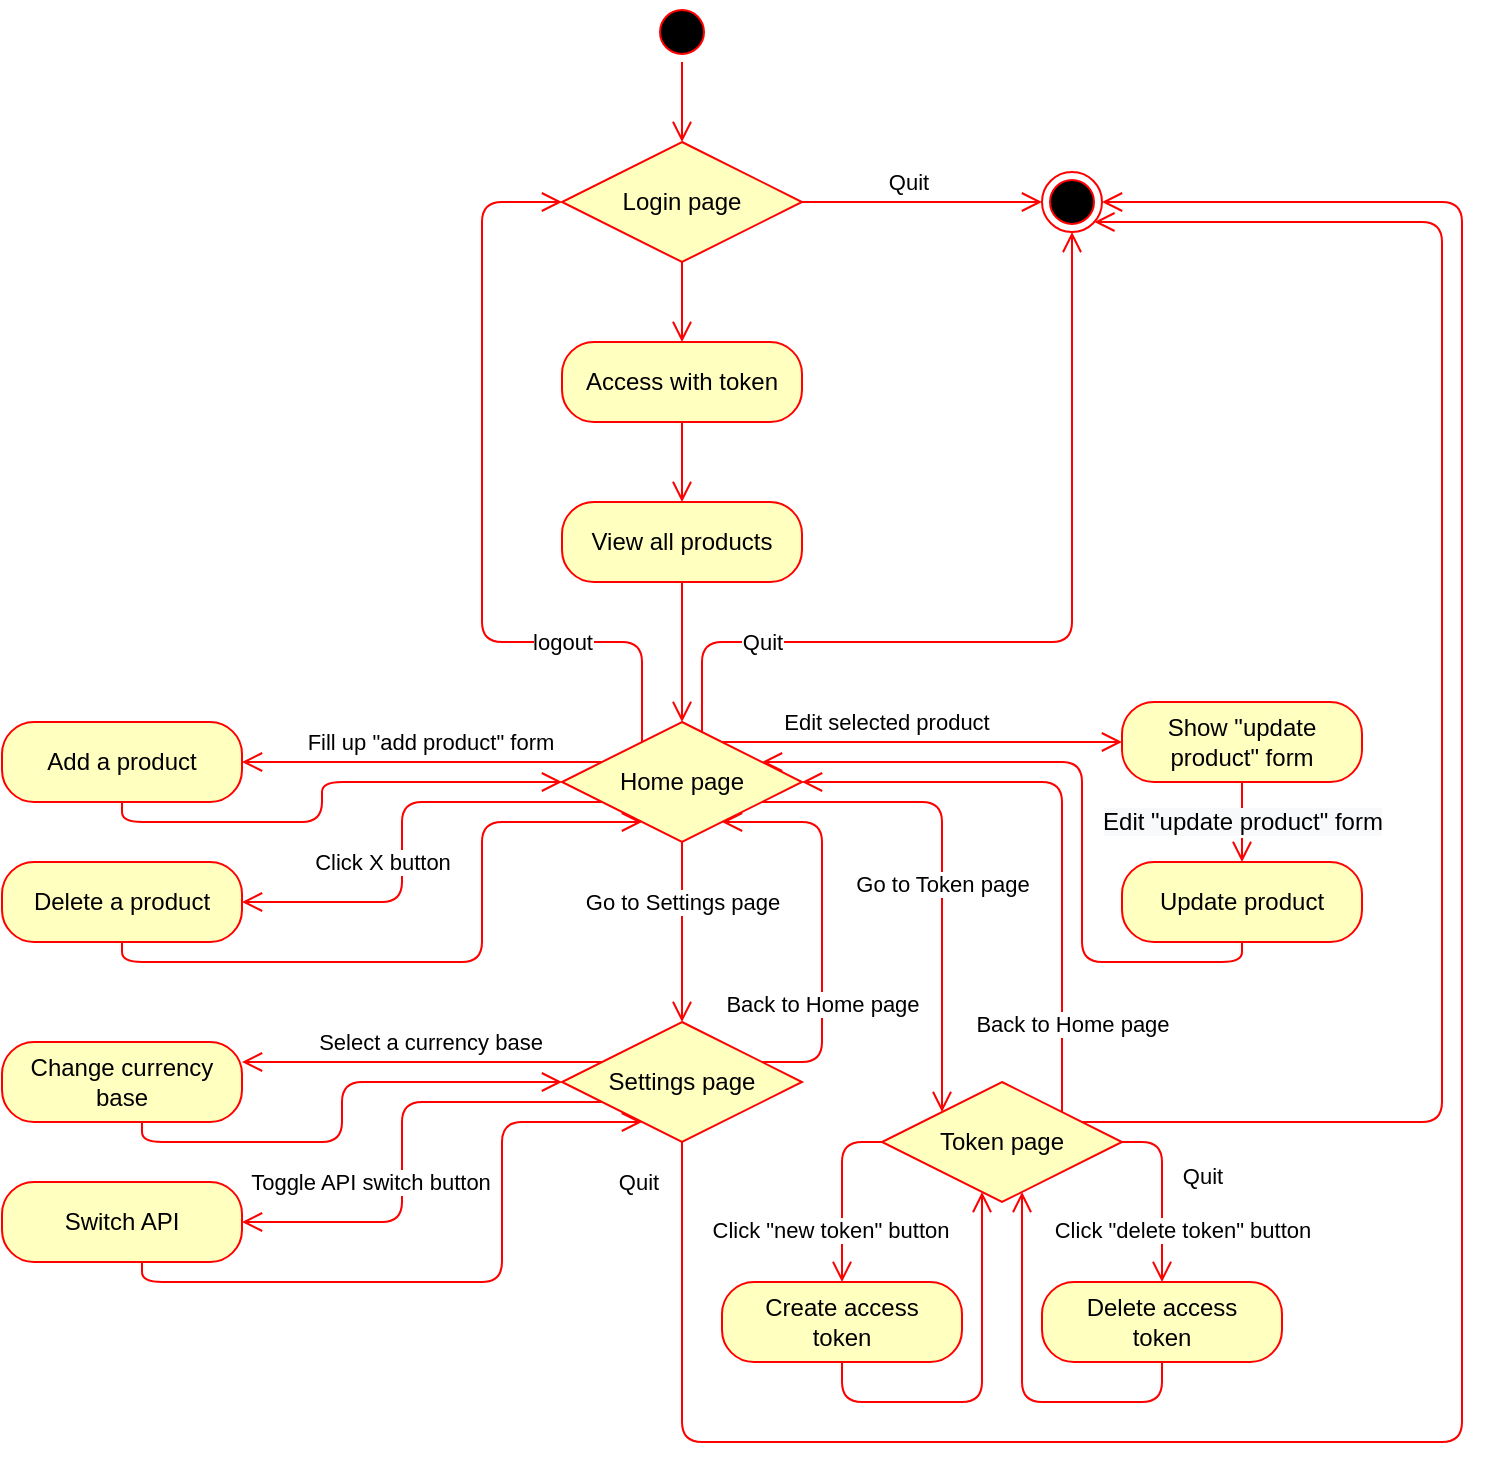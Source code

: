<mxfile>
    <diagram id="Xn6DK4Q6LZYtM56BrWC5" name="第 1 页">
        <mxGraphModel dx="618" dy="535" grid="1" gridSize="10" guides="1" tooltips="1" connect="1" arrows="1" fold="1" page="1" pageScale="1" pageWidth="827" pageHeight="1169" math="0" shadow="0">
            <root>
                <mxCell id="0"/>
                <mxCell id="1" parent="0"/>
                <mxCell id="2" value="" style="ellipse;html=1;shape=startState;fillColor=#000000;strokeColor=#ff0000;" parent="1" vertex="1">
                    <mxGeometry x="325" width="30" height="30" as="geometry"/>
                </mxCell>
                <mxCell id="3" value="" style="edgeStyle=orthogonalEdgeStyle;html=1;verticalAlign=bottom;endArrow=open;endSize=8;strokeColor=#ff0000;" parent="1" source="2" target="37" edge="1">
                    <mxGeometry relative="1" as="geometry">
                        <mxPoint x="335" y="130" as="targetPoint"/>
                    </mxGeometry>
                </mxCell>
                <mxCell id="4" value="Access with token" style="rounded=1;whiteSpace=wrap;html=1;arcSize=40;fontColor=#000000;fillColor=#ffffc0;strokeColor=#ff0000;spacingTop=2;spacingBottom=2;spacingLeft=8;spacingRight=8;" parent="1" vertex="1">
                    <mxGeometry x="280" y="170" width="120" height="40" as="geometry"/>
                </mxCell>
                <mxCell id="5" value="" style="edgeStyle=orthogonalEdgeStyle;html=1;verticalAlign=bottom;endArrow=open;endSize=8;strokeColor=#ff0000;" parent="1" source="4" target="13" edge="1">
                    <mxGeometry relative="1" as="geometry">
                        <mxPoint x="335.1" y="240.033" as="targetPoint"/>
                    </mxGeometry>
                </mxCell>
                <mxCell id="6" value="" style="ellipse;html=1;shape=endState;fillColor=#000000;strokeColor=#ff0000;" parent="1" vertex="1">
                    <mxGeometry x="520" y="85" width="30" height="30" as="geometry"/>
                </mxCell>
                <mxCell id="8" value="" style="edgeStyle=orthogonalEdgeStyle;html=1;verticalAlign=bottom;endArrow=open;endSize=8;strokeColor=#ff0000;exitX=1;exitY=0.5;exitDx=0;exitDy=0;" parent="1" source="37" target="6" edge="1">
                    <mxGeometry relative="1" as="geometry">
                        <mxPoint x="345" y="260" as="targetPoint"/>
                        <mxPoint x="345" y="170" as="sourcePoint"/>
                    </mxGeometry>
                </mxCell>
                <mxCell id="9" value="Quit" style="edgeLabel;html=1;align=center;verticalAlign=middle;resizable=0;points=[];" parent="8" vertex="1" connectable="0">
                    <mxGeometry x="-0.283" y="-2" relative="1" as="geometry">
                        <mxPoint x="10" y="-12" as="offset"/>
                    </mxGeometry>
                </mxCell>
                <mxCell id="13" value="View all products" style="rounded=1;whiteSpace=wrap;html=1;arcSize=40;fontColor=#000000;fillColor=#ffffc0;strokeColor=#ff0000;spacingTop=2;spacingBottom=2;spacingLeft=8;spacingRight=8;" parent="1" vertex="1">
                    <mxGeometry x="280" y="250" width="120" height="40" as="geometry"/>
                </mxCell>
                <mxCell id="14" value="" style="edgeStyle=orthogonalEdgeStyle;html=1;verticalAlign=bottom;endArrow=open;endSize=8;strokeColor=#ff0000;" parent="1" source="13" target="15" edge="1">
                    <mxGeometry relative="1" as="geometry">
                        <mxPoint x="130" y="340" as="targetPoint"/>
                    </mxGeometry>
                </mxCell>
                <mxCell id="15" value="Home page" style="rhombus;whiteSpace=wrap;html=1;fillColor=#ffffc0;strokeColor=#ff0000;spacingTop=2;spacingBottom=2;spacingLeft=8;spacingRight=8;" parent="1" vertex="1">
                    <mxGeometry x="280" y="360" width="120" height="60" as="geometry"/>
                </mxCell>
                <mxCell id="18" value="" style="edgeStyle=orthogonalEdgeStyle;html=1;verticalAlign=bottom;endArrow=open;endSize=8;strokeColor=#ff0000;" parent="1" source="15" target="6" edge="1">
                    <mxGeometry relative="1" as="geometry">
                        <mxPoint x="530" y="150" as="targetPoint"/>
                        <mxPoint x="410" y="150" as="sourcePoint"/>
                        <Array as="points">
                            <mxPoint x="350" y="320"/>
                            <mxPoint x="535" y="320"/>
                        </Array>
                    </mxGeometry>
                </mxCell>
                <mxCell id="19" value="Quit" style="edgeLabel;html=1;align=center;verticalAlign=middle;resizable=0;points=[];" parent="18" vertex="1" connectable="0">
                    <mxGeometry x="-0.283" y="-2" relative="1" as="geometry">
                        <mxPoint x="-81" y="-2" as="offset"/>
                    </mxGeometry>
                </mxCell>
                <mxCell id="20" value="Add a product" style="rounded=1;whiteSpace=wrap;html=1;arcSize=40;fontColor=#000000;fillColor=#ffffc0;strokeColor=#ff0000;spacingTop=2;spacingBottom=2;spacingLeft=8;spacingRight=8;" parent="1" vertex="1">
                    <mxGeometry y="360" width="120" height="40" as="geometry"/>
                </mxCell>
                <mxCell id="22" value="" style="edgeStyle=orthogonalEdgeStyle;html=1;verticalAlign=bottom;endArrow=open;endSize=8;strokeColor=#ff0000;startArrow=none;startFill=0;" parent="1" source="15" target="20" edge="1">
                    <mxGeometry relative="1" as="geometry">
                        <mxPoint x="530" y="150" as="targetPoint"/>
                        <mxPoint x="410" y="150" as="sourcePoint"/>
                        <Array as="points">
                            <mxPoint x="250" y="380"/>
                            <mxPoint x="250" y="380"/>
                        </Array>
                    </mxGeometry>
                </mxCell>
                <mxCell id="30" value="Fill up &quot;add product&quot; form" style="edgeLabel;html=1;align=center;verticalAlign=middle;resizable=0;points=[];" parent="22" vertex="1" connectable="0">
                    <mxGeometry x="-0.294" y="2" relative="1" as="geometry">
                        <mxPoint x="-23" y="-12" as="offset"/>
                    </mxGeometry>
                </mxCell>
                <mxCell id="24" value="Show &quot;update product&quot; form" style="rounded=1;whiteSpace=wrap;html=1;arcSize=40;fontColor=#000000;fillColor=#ffffc0;strokeColor=#ff0000;spacingTop=2;spacingBottom=2;spacingLeft=8;spacingRight=8;" parent="1" vertex="1">
                    <mxGeometry x="560" y="350" width="120" height="40" as="geometry"/>
                </mxCell>
                <mxCell id="25" value="" style="edgeStyle=orthogonalEdgeStyle;html=1;verticalAlign=bottom;endArrow=open;endSize=8;strokeColor=#ff0000;" parent="1" source="15" target="24" edge="1">
                    <mxGeometry relative="1" as="geometry">
                        <mxPoint x="530" y="150" as="targetPoint"/>
                        <mxPoint x="410" y="150" as="sourcePoint"/>
                        <Array as="points">
                            <mxPoint x="450" y="370"/>
                            <mxPoint x="450" y="370"/>
                        </Array>
                    </mxGeometry>
                </mxCell>
                <mxCell id="26" value="Edit selected product" style="edgeLabel;html=1;align=center;verticalAlign=middle;resizable=0;points=[];" parent="25" vertex="1" connectable="0">
                    <mxGeometry x="-0.283" y="-2" relative="1" as="geometry">
                        <mxPoint x="10" y="-12" as="offset"/>
                    </mxGeometry>
                </mxCell>
                <mxCell id="27" value="Update product" style="rounded=1;whiteSpace=wrap;html=1;arcSize=40;fontColor=#000000;fillColor=#ffffc0;strokeColor=#ff0000;spacingTop=2;spacingBottom=2;spacingLeft=8;spacingRight=8;" parent="1" vertex="1">
                    <mxGeometry x="560" y="430" width="120" height="40" as="geometry"/>
                </mxCell>
                <mxCell id="28" value="" style="edgeStyle=orthogonalEdgeStyle;html=1;verticalAlign=bottom;endArrow=open;endSize=8;strokeColor=#ff0000;" parent="1" source="24" target="27" edge="1">
                    <mxGeometry relative="1" as="geometry">
                        <mxPoint x="530" y="400" as="targetPoint"/>
                        <mxPoint x="410" y="400" as="sourcePoint"/>
                    </mxGeometry>
                </mxCell>
                <mxCell id="29" value="&lt;span style=&quot;font-size: 12px ; background-color: rgb(248 , 249 , 250)&quot;&gt;Edit &quot;update product&quot; form&lt;/span&gt;" style="edgeLabel;html=1;align=center;verticalAlign=middle;resizable=0;points=[];" parent="28" vertex="1" connectable="0">
                    <mxGeometry x="-0.283" y="-2" relative="1" as="geometry">
                        <mxPoint x="2" y="5" as="offset"/>
                    </mxGeometry>
                </mxCell>
                <mxCell id="31" value="Delete a product" style="rounded=1;whiteSpace=wrap;html=1;arcSize=40;fontColor=#000000;fillColor=#ffffc0;strokeColor=#ff0000;spacingTop=2;spacingBottom=2;spacingLeft=8;spacingRight=8;" parent="1" vertex="1">
                    <mxGeometry y="430" width="120" height="40" as="geometry"/>
                </mxCell>
                <mxCell id="32" value="" style="edgeStyle=orthogonalEdgeStyle;html=1;verticalAlign=bottom;endArrow=open;endSize=8;strokeColor=#ff0000;startArrow=none;startFill=0;" parent="1" source="15" target="31" edge="1">
                    <mxGeometry relative="1" as="geometry">
                        <mxPoint x="130" y="400" as="targetPoint"/>
                        <mxPoint x="290" y="400" as="sourcePoint"/>
                        <Array as="points">
                            <mxPoint x="200" y="400"/>
                            <mxPoint x="200" y="450"/>
                        </Array>
                    </mxGeometry>
                </mxCell>
                <mxCell id="34" value="Click X button" style="edgeLabel;html=1;align=center;verticalAlign=middle;resizable=0;points=[];" parent="32" vertex="1" connectable="0">
                    <mxGeometry x="0.199" y="2" relative="1" as="geometry">
                        <mxPoint x="-12" y="-8" as="offset"/>
                    </mxGeometry>
                </mxCell>
                <mxCell id="35" value="" style="edgeStyle=orthogonalEdgeStyle;html=1;verticalAlign=bottom;endArrow=open;endSize=8;strokeColor=#ff0000;" parent="1" source="27" target="15" edge="1">
                    <mxGeometry relative="1" as="geometry">
                        <mxPoint x="350" y="250" as="targetPoint"/>
                        <mxPoint x="350" y="170" as="sourcePoint"/>
                        <Array as="points">
                            <mxPoint x="620" y="480"/>
                            <mxPoint x="540" y="480"/>
                            <mxPoint x="540" y="380"/>
                        </Array>
                    </mxGeometry>
                </mxCell>
                <mxCell id="37" value="Login page" style="rhombus;whiteSpace=wrap;html=1;fillColor=#ffffc0;strokeColor=#ff0000;spacingTop=2;spacingBottom=2;spacingLeft=8;spacingRight=8;" parent="1" vertex="1">
                    <mxGeometry x="280" y="70" width="120" height="60" as="geometry"/>
                </mxCell>
                <mxCell id="38" value="" style="edgeStyle=orthogonalEdgeStyle;html=1;verticalAlign=bottom;endArrow=open;endSize=8;strokeColor=#ff0000;" parent="1" source="37" target="4" edge="1">
                    <mxGeometry relative="1" as="geometry">
                        <mxPoint x="350" y="10" as="targetPoint"/>
                        <mxPoint x="350" y="-80" as="sourcePoint"/>
                    </mxGeometry>
                </mxCell>
                <mxCell id="39" value="" style="edgeStyle=orthogonalEdgeStyle;html=1;verticalAlign=bottom;endArrow=open;endSize=8;strokeColor=#ff0000;" parent="1" source="20" target="15" edge="1">
                    <mxGeometry relative="1" as="geometry">
                        <mxPoint x="350" y="370" as="targetPoint"/>
                        <mxPoint x="350" y="290" as="sourcePoint"/>
                        <Array as="points">
                            <mxPoint x="60" y="410"/>
                            <mxPoint x="160" y="410"/>
                            <mxPoint x="160" y="390"/>
                        </Array>
                    </mxGeometry>
                </mxCell>
                <mxCell id="40" value="" style="edgeStyle=orthogonalEdgeStyle;html=1;verticalAlign=bottom;endArrow=open;endSize=8;strokeColor=#ff0000;" parent="1" source="31" target="15" edge="1">
                    <mxGeometry relative="1" as="geometry">
                        <mxPoint x="310" y="410" as="targetPoint"/>
                        <mxPoint x="70" y="420" as="sourcePoint"/>
                        <Array as="points">
                            <mxPoint x="60" y="480"/>
                            <mxPoint x="240" y="480"/>
                            <mxPoint x="240" y="410"/>
                        </Array>
                    </mxGeometry>
                </mxCell>
                <mxCell id="42" value="" style="edgeStyle=orthogonalEdgeStyle;html=1;verticalAlign=bottom;endArrow=open;endSize=8;strokeColor=#ff0000;" parent="1" source="15" target="44" edge="1">
                    <mxGeometry relative="1" as="geometry">
                        <mxPoint x="350" y="520" as="targetPoint"/>
                        <mxPoint x="350" y="290" as="sourcePoint"/>
                        <Array as="points">
                            <mxPoint x="340" y="470"/>
                            <mxPoint x="340" y="470"/>
                        </Array>
                    </mxGeometry>
                </mxCell>
                <mxCell id="43" value="Go to Settings page" style="edgeLabel;html=1;align=center;verticalAlign=middle;resizable=0;points=[];" parent="42" vertex="1" connectable="0">
                    <mxGeometry x="0.261" relative="1" as="geometry">
                        <mxPoint y="-27" as="offset"/>
                    </mxGeometry>
                </mxCell>
                <mxCell id="44" value="Settings page" style="rhombus;whiteSpace=wrap;html=1;fillColor=#ffffc0;strokeColor=#ff0000;spacingTop=2;spacingBottom=2;spacingLeft=8;spacingRight=8;" parent="1" vertex="1">
                    <mxGeometry x="280" y="510" width="120" height="60" as="geometry"/>
                </mxCell>
                <mxCell id="46" value="" style="edgeStyle=orthogonalEdgeStyle;html=1;verticalAlign=bottom;endArrow=open;endSize=8;strokeColor=#ff0000;" parent="1" source="44" target="15" edge="1">
                    <mxGeometry relative="1" as="geometry">
                        <mxPoint x="350" y="370" as="targetPoint"/>
                        <mxPoint x="350" y="290" as="sourcePoint"/>
                        <Array as="points">
                            <mxPoint x="410" y="530"/>
                            <mxPoint x="410" y="410"/>
                        </Array>
                    </mxGeometry>
                </mxCell>
                <mxCell id="47" value="Back to Home page" style="edgeLabel;html=1;align=center;verticalAlign=middle;resizable=0;points=[];" parent="46" vertex="1" connectable="0">
                    <mxGeometry x="0.082" y="1" relative="1" as="geometry">
                        <mxPoint x="1" y="49" as="offset"/>
                    </mxGeometry>
                </mxCell>
                <mxCell id="48" value="Change currency base" style="rounded=1;whiteSpace=wrap;html=1;arcSize=40;fontColor=#000000;fillColor=#ffffc0;strokeColor=#ff0000;spacingTop=2;spacingBottom=2;spacingLeft=8;spacingRight=8;" parent="1" vertex="1">
                    <mxGeometry y="520" width="120" height="40" as="geometry"/>
                </mxCell>
                <mxCell id="49" value="" style="edgeStyle=orthogonalEdgeStyle;html=1;verticalAlign=bottom;endArrow=open;endSize=8;strokeColor=#ff0000;startArrow=none;startFill=0;" parent="1" source="44" target="48" edge="1">
                    <mxGeometry relative="1" as="geometry">
                        <mxPoint x="130" y="380" as="targetPoint"/>
                        <mxPoint x="310" y="380" as="sourcePoint"/>
                        <Array as="points">
                            <mxPoint x="210" y="530"/>
                            <mxPoint x="210" y="530"/>
                        </Array>
                    </mxGeometry>
                </mxCell>
                <mxCell id="50" value="Select a currency base" style="edgeLabel;html=1;align=center;verticalAlign=middle;resizable=0;points=[];" parent="49" vertex="1" connectable="0">
                    <mxGeometry x="-0.294" y="2" relative="1" as="geometry">
                        <mxPoint x="-23" y="-12" as="offset"/>
                    </mxGeometry>
                </mxCell>
                <mxCell id="51" value="" style="edgeStyle=orthogonalEdgeStyle;html=1;verticalAlign=bottom;endArrow=open;endSize=8;strokeColor=#ff0000;" parent="1" source="48" target="44" edge="1">
                    <mxGeometry relative="1" as="geometry">
                        <mxPoint x="290" y="390" as="targetPoint"/>
                        <mxPoint x="70" y="400" as="sourcePoint"/>
                        <Array as="points">
                            <mxPoint x="70" y="570"/>
                            <mxPoint x="170" y="570"/>
                            <mxPoint x="170" y="540"/>
                        </Array>
                    </mxGeometry>
                </mxCell>
                <mxCell id="52" value="Switch API" style="rounded=1;whiteSpace=wrap;html=1;arcSize=40;fontColor=#000000;fillColor=#ffffc0;strokeColor=#ff0000;spacingTop=2;spacingBottom=2;spacingLeft=8;spacingRight=8;" parent="1" vertex="1">
                    <mxGeometry y="590" width="120" height="40" as="geometry"/>
                </mxCell>
                <mxCell id="53" value="" style="edgeStyle=orthogonalEdgeStyle;html=1;verticalAlign=bottom;endArrow=open;endSize=8;strokeColor=#ff0000;startArrow=none;startFill=0;" parent="1" source="44" target="52" edge="1">
                    <mxGeometry relative="1" as="geometry">
                        <mxPoint x="130" y="550" as="targetPoint"/>
                        <mxPoint x="290" y="550" as="sourcePoint"/>
                        <Array as="points">
                            <mxPoint x="200" y="550"/>
                            <mxPoint x="200" y="610"/>
                        </Array>
                    </mxGeometry>
                </mxCell>
                <mxCell id="54" value="Toggle API switch button" style="edgeLabel;html=1;align=center;verticalAlign=middle;resizable=0;points=[];" parent="53" vertex="1" connectable="0">
                    <mxGeometry x="-0.294" y="2" relative="1" as="geometry">
                        <mxPoint x="-32" y="38" as="offset"/>
                    </mxGeometry>
                </mxCell>
                <mxCell id="56" value="" style="edgeStyle=orthogonalEdgeStyle;html=1;verticalAlign=bottom;endArrow=open;endSize=8;strokeColor=#ff0000;" parent="1" source="52" target="44" edge="1">
                    <mxGeometry relative="1" as="geometry">
                        <mxPoint x="330" y="410" as="targetPoint"/>
                        <mxPoint x="70" y="470" as="sourcePoint"/>
                        <Array as="points">
                            <mxPoint x="70" y="640"/>
                            <mxPoint x="250" y="640"/>
                            <mxPoint x="250" y="560"/>
                        </Array>
                    </mxGeometry>
                </mxCell>
                <mxCell id="57" value="Token page" style="rhombus;whiteSpace=wrap;html=1;fillColor=#ffffc0;strokeColor=#ff0000;spacingTop=2;spacingBottom=2;spacingLeft=8;spacingRight=8;" parent="1" vertex="1">
                    <mxGeometry x="440" y="540" width="120" height="60" as="geometry"/>
                </mxCell>
                <mxCell id="58" value="" style="edgeStyle=orthogonalEdgeStyle;html=1;verticalAlign=bottom;endArrow=open;endSize=8;strokeColor=#ff0000;" parent="1" source="15" target="57" edge="1">
                    <mxGeometry relative="1" as="geometry">
                        <mxPoint x="350" y="530" as="targetPoint"/>
                        <mxPoint x="350" y="430" as="sourcePoint"/>
                        <Array as="points">
                            <mxPoint x="470" y="400"/>
                        </Array>
                    </mxGeometry>
                </mxCell>
                <mxCell id="59" value="Go to Token page" style="edgeLabel;html=1;align=center;verticalAlign=middle;resizable=0;points=[];" parent="58" vertex="1" connectable="0">
                    <mxGeometry x="0.261" relative="1" as="geometry">
                        <mxPoint y="-24" as="offset"/>
                    </mxGeometry>
                </mxCell>
                <mxCell id="60" value="" style="edgeStyle=orthogonalEdgeStyle;html=1;verticalAlign=bottom;endArrow=open;endSize=8;strokeColor=#ff0000;" parent="1" source="57" target="15" edge="1">
                    <mxGeometry relative="1" as="geometry">
                        <mxPoint x="370" y="420" as="targetPoint"/>
                        <mxPoint x="370" y="540" as="sourcePoint"/>
                        <Array as="points">
                            <mxPoint x="530" y="390"/>
                        </Array>
                    </mxGeometry>
                </mxCell>
                <mxCell id="61" value="Back to Home page" style="edgeLabel;html=1;align=center;verticalAlign=middle;resizable=0;points=[];" parent="60" vertex="1" connectable="0">
                    <mxGeometry x="0.082" y="1" relative="1" as="geometry">
                        <mxPoint x="6" y="115" as="offset"/>
                    </mxGeometry>
                </mxCell>
                <mxCell id="62" value="Create access token" style="rounded=1;whiteSpace=wrap;html=1;arcSize=40;fontColor=#000000;fillColor=#ffffc0;strokeColor=#ff0000;spacingTop=2;spacingBottom=2;spacingLeft=8;spacingRight=8;" parent="1" vertex="1">
                    <mxGeometry x="360" y="640" width="120" height="40" as="geometry"/>
                </mxCell>
                <mxCell id="63" value="Delete access token" style="rounded=1;whiteSpace=wrap;html=1;arcSize=40;fontColor=#000000;fillColor=#ffffc0;strokeColor=#ff0000;spacingTop=2;spacingBottom=2;spacingLeft=8;spacingRight=8;" parent="1" vertex="1">
                    <mxGeometry x="520" y="640" width="120" height="40" as="geometry"/>
                </mxCell>
                <mxCell id="64" value="" style="edgeStyle=orthogonalEdgeStyle;html=1;verticalAlign=bottom;endArrow=open;endSize=8;strokeColor=#ff0000;" parent="1" source="57" target="62" edge="1">
                    <mxGeometry relative="1" as="geometry">
                        <mxPoint x="350" y="370" as="targetPoint"/>
                        <mxPoint x="350" y="290" as="sourcePoint"/>
                        <Array as="points">
                            <mxPoint x="420" y="570"/>
                        </Array>
                    </mxGeometry>
                </mxCell>
                <mxCell id="65" value="Click &quot;new token&quot; button" style="edgeLabel;html=1;align=center;verticalAlign=middle;resizable=0;points=[];" parent="64" vertex="1" connectable="0">
                    <mxGeometry x="0.348" relative="1" as="geometry">
                        <mxPoint x="-6" y="3" as="offset"/>
                    </mxGeometry>
                </mxCell>
                <mxCell id="66" value="" style="edgeStyle=orthogonalEdgeStyle;html=1;verticalAlign=bottom;endArrow=open;endSize=8;strokeColor=#ff0000;" parent="1" source="57" target="63" edge="1">
                    <mxGeometry relative="1" as="geometry">
                        <mxPoint x="430" y="610" as="targetPoint"/>
                        <mxPoint x="490" y="570" as="sourcePoint"/>
                        <Array as="points">
                            <mxPoint x="580" y="570"/>
                        </Array>
                    </mxGeometry>
                </mxCell>
                <mxCell id="67" value="Click &quot;delete token&quot; button" style="edgeLabel;html=1;align=center;verticalAlign=middle;resizable=0;points=[];" parent="66" vertex="1" connectable="0">
                    <mxGeometry x="0.348" relative="1" as="geometry">
                        <mxPoint x="10" y="3" as="offset"/>
                    </mxGeometry>
                </mxCell>
                <mxCell id="68" value="" style="edgeStyle=orthogonalEdgeStyle;html=1;verticalAlign=bottom;endArrow=open;endSize=8;strokeColor=#ff0000;" parent="1" source="62" target="57" edge="1">
                    <mxGeometry relative="1" as="geometry">
                        <mxPoint x="350" y="370" as="targetPoint"/>
                        <mxPoint x="350" y="290" as="sourcePoint"/>
                        <Array as="points">
                            <mxPoint x="420" y="700"/>
                            <mxPoint x="490" y="700"/>
                        </Array>
                    </mxGeometry>
                </mxCell>
                <mxCell id="70" value="" style="edgeStyle=orthogonalEdgeStyle;html=1;verticalAlign=bottom;endArrow=open;endSize=8;strokeColor=#ff0000;" parent="1" source="63" target="57" edge="1">
                    <mxGeometry relative="1" as="geometry">
                        <mxPoint x="500" y="575" as="targetPoint"/>
                        <mxPoint x="430" y="650" as="sourcePoint"/>
                        <Array as="points">
                            <mxPoint x="580" y="700"/>
                            <mxPoint x="510" y="700"/>
                        </Array>
                    </mxGeometry>
                </mxCell>
                <mxCell id="71" value="" style="edgeStyle=orthogonalEdgeStyle;html=1;verticalAlign=bottom;endArrow=open;endSize=8;strokeColor=#ff0000;" parent="1" source="57" target="6" edge="1">
                    <mxGeometry relative="1" as="geometry">
                        <mxPoint x="545" y="55" as="targetPoint"/>
                        <mxPoint x="360" y="375" as="sourcePoint"/>
                        <Array as="points">
                            <mxPoint x="720" y="560"/>
                            <mxPoint x="720" y="110"/>
                        </Array>
                    </mxGeometry>
                </mxCell>
                <mxCell id="72" value="Quit" style="edgeLabel;html=1;align=center;verticalAlign=middle;resizable=0;points=[];" parent="71" vertex="1" connectable="0">
                    <mxGeometry x="-0.283" y="-2" relative="1" as="geometry">
                        <mxPoint x="-122" y="135" as="offset"/>
                    </mxGeometry>
                </mxCell>
                <mxCell id="73" value="" style="edgeStyle=orthogonalEdgeStyle;html=1;verticalAlign=bottom;endArrow=open;endSize=8;strokeColor=#ff0000;" parent="1" source="44" target="6" edge="1">
                    <mxGeometry relative="1" as="geometry">
                        <mxPoint x="560" y="40" as="targetPoint"/>
                        <mxPoint x="550" y="570" as="sourcePoint"/>
                        <Array as="points">
                            <mxPoint x="340" y="720"/>
                            <mxPoint x="730" y="720"/>
                            <mxPoint x="730" y="100"/>
                        </Array>
                    </mxGeometry>
                </mxCell>
                <mxCell id="74" value="Quit" style="edgeLabel;html=1;align=center;verticalAlign=middle;resizable=0;points=[];" parent="73" vertex="1" connectable="0">
                    <mxGeometry x="-0.283" y="-2" relative="1" as="geometry">
                        <mxPoint x="-353" y="-132" as="offset"/>
                    </mxGeometry>
                </mxCell>
                <mxCell id="76" value="" style="edgeStyle=orthogonalEdgeStyle;html=1;verticalAlign=bottom;endArrow=open;endSize=8;strokeColor=#ff0000;entryX=0;entryY=0.5;entryDx=0;entryDy=0;" edge="1" parent="1" source="15" target="37">
                    <mxGeometry relative="1" as="geometry">
                        <mxPoint x="545" y="125" as="targetPoint"/>
                        <mxPoint x="360" y="375" as="sourcePoint"/>
                        <Array as="points">
                            <mxPoint x="320" y="320"/>
                            <mxPoint x="240" y="320"/>
                            <mxPoint x="240" y="100"/>
                        </Array>
                    </mxGeometry>
                </mxCell>
                <mxCell id="77" value="logout" style="edgeLabel;html=1;align=center;verticalAlign=middle;resizable=0;points=[];" vertex="1" connectable="0" parent="76">
                    <mxGeometry x="-0.283" y="-2" relative="1" as="geometry">
                        <mxPoint x="38" y="10" as="offset"/>
                    </mxGeometry>
                </mxCell>
            </root>
        </mxGraphModel>
    </diagram>
</mxfile>